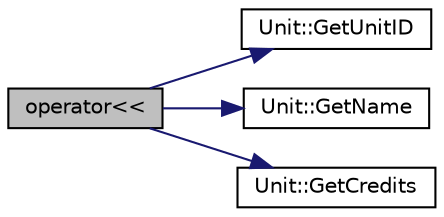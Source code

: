digraph "operator&lt;&lt;"
{
  edge [fontname="Helvetica",fontsize="10",labelfontname="Helvetica",labelfontsize="10"];
  node [fontname="Helvetica",fontsize="10",shape=record];
  rankdir="LR";
  Node19 [label="operator\<\<",height=0.2,width=0.4,color="black", fillcolor="grey75", style="filled", fontcolor="black"];
  Node19 -> Node20 [color="midnightblue",fontsize="10",style="solid",fontname="Helvetica"];
  Node20 [label="Unit::GetUnitID",height=0.2,width=0.4,color="black", fillcolor="white", style="filled",URL="$class_unit.html#a735afa2408432dfcbb4e5f5ea4c233a4"];
  Node19 -> Node21 [color="midnightblue",fontsize="10",style="solid",fontname="Helvetica"];
  Node21 [label="Unit::GetName",height=0.2,width=0.4,color="black", fillcolor="white", style="filled",URL="$class_unit.html#a3cf0cc8e61985ce1a6091c3e4ca452d3"];
  Node19 -> Node22 [color="midnightblue",fontsize="10",style="solid",fontname="Helvetica"];
  Node22 [label="Unit::GetCredits",height=0.2,width=0.4,color="black", fillcolor="white", style="filled",URL="$class_unit.html#ab1f83a3955a721e46730773747e4e67e"];
}
